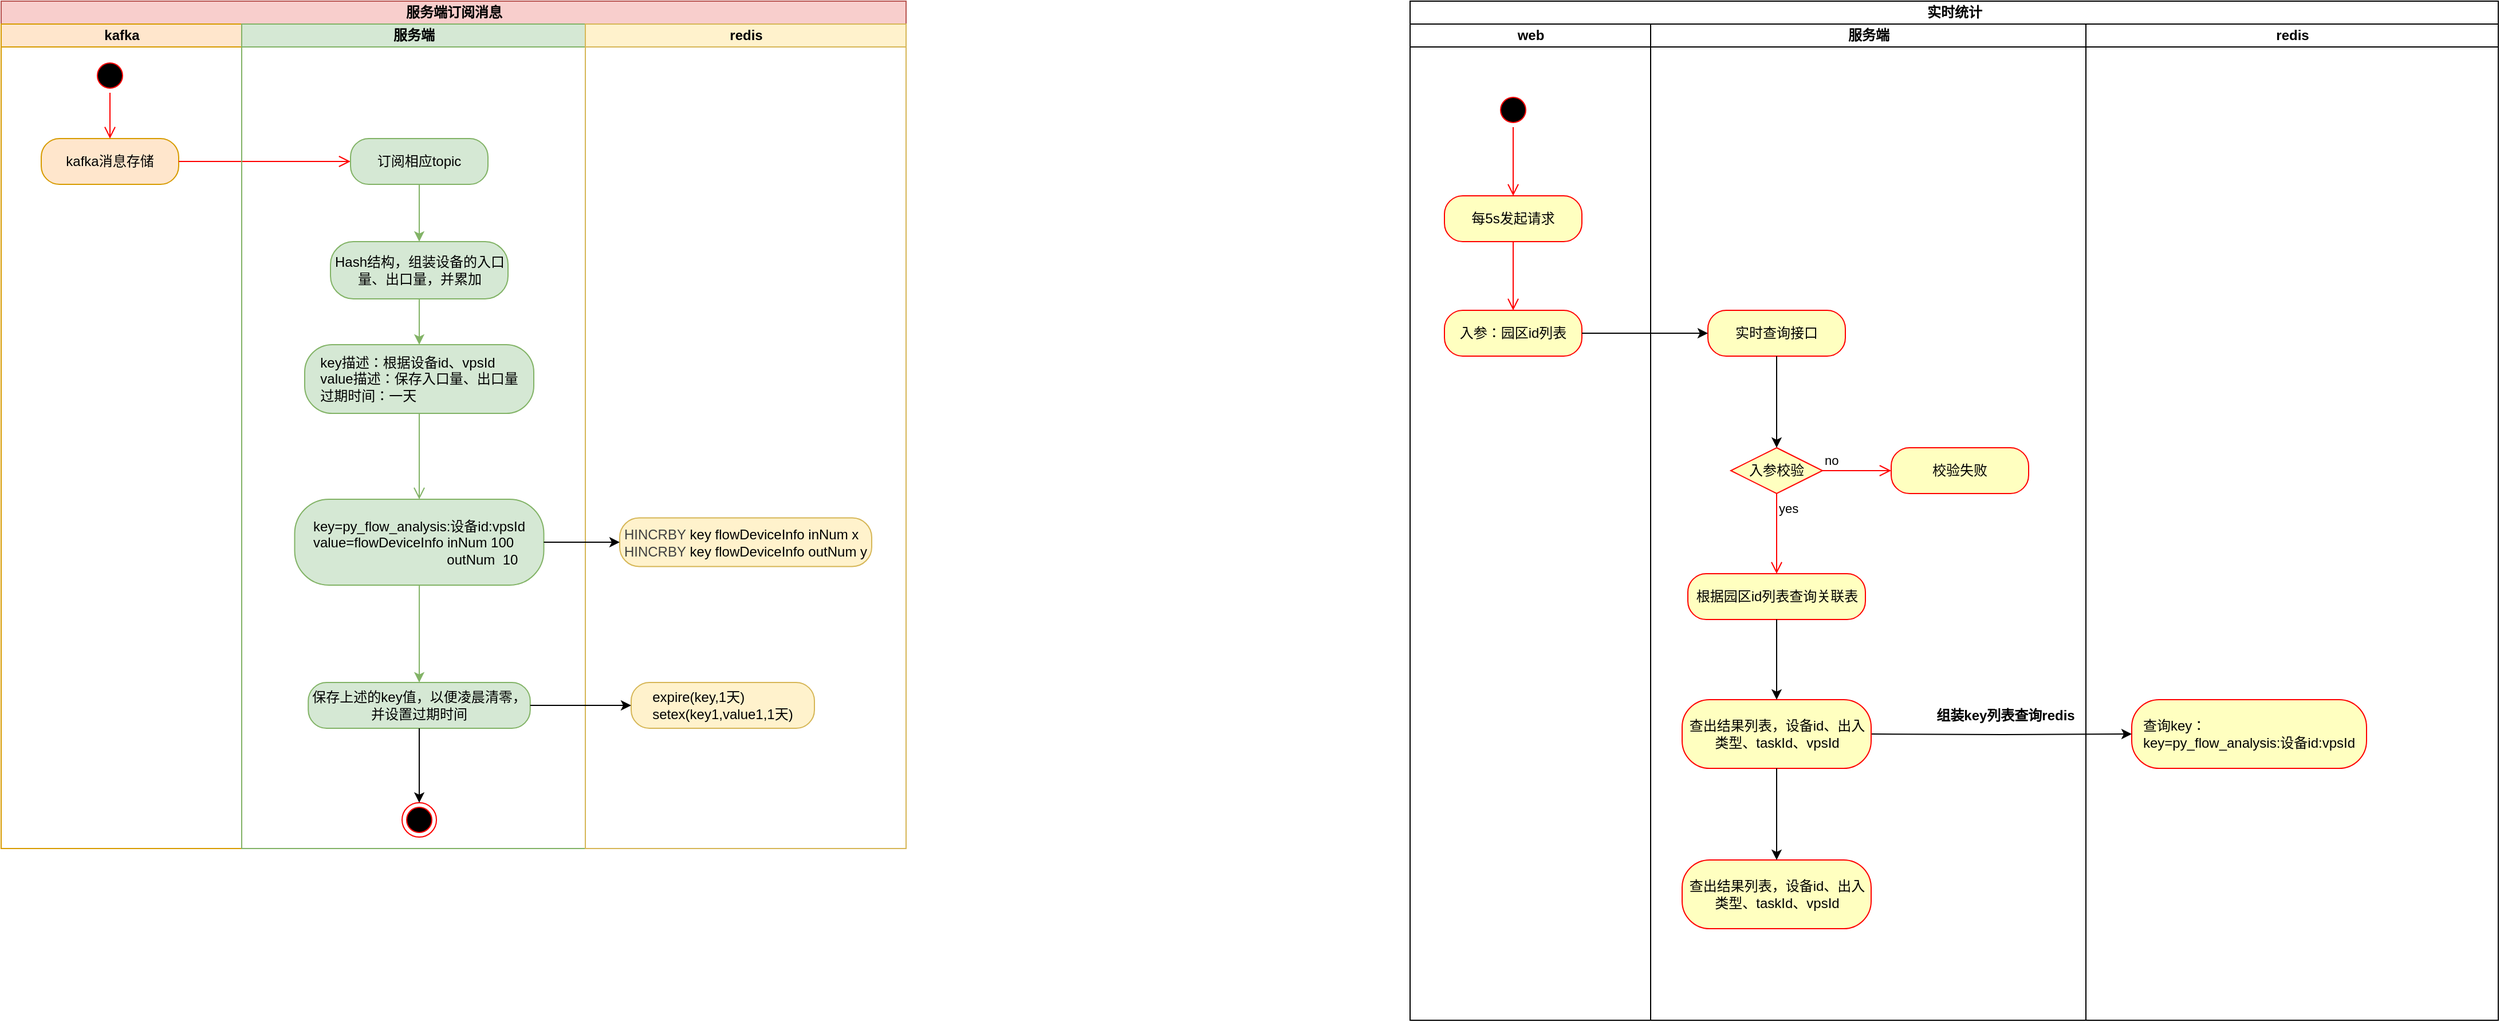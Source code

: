 <mxfile version="14.6.1" type="github">
  <diagram id="qJl6L_b8eQOdMOk2-5cf" name="Page-1">
    <mxGraphModel dx="2370" dy="377" grid="1" gridSize="10" guides="1" tooltips="1" connect="1" arrows="1" fold="1" page="1" pageScale="1" pageWidth="827" pageHeight="1169" math="0" shadow="0">
      <root>
        <mxCell id="0" />
        <mxCell id="1" parent="0" />
        <mxCell id="-hgWHhxbQMnMu8cg0Kyq-1" value="实时统计" style="swimlane;html=1;childLayout=stackLayout;resizeParent=1;resizeParentMax=0;startSize=20;" vertex="1" parent="1">
          <mxGeometry x="230" y="40" width="950" height="890" as="geometry" />
        </mxCell>
        <mxCell id="-hgWHhxbQMnMu8cg0Kyq-2" value="web" style="swimlane;html=1;startSize=20;" vertex="1" parent="-hgWHhxbQMnMu8cg0Kyq-1">
          <mxGeometry y="20" width="210" height="870" as="geometry" />
        </mxCell>
        <mxCell id="-hgWHhxbQMnMu8cg0Kyq-5" value="" style="ellipse;html=1;shape=startState;fillColor=#000000;strokeColor=#ff0000;" vertex="1" parent="-hgWHhxbQMnMu8cg0Kyq-2">
          <mxGeometry x="75" y="60" width="30" height="30" as="geometry" />
        </mxCell>
        <mxCell id="-hgWHhxbQMnMu8cg0Kyq-6" value="" style="edgeStyle=orthogonalEdgeStyle;html=1;verticalAlign=bottom;endArrow=open;endSize=8;strokeColor=#ff0000;" edge="1" source="-hgWHhxbQMnMu8cg0Kyq-5" parent="-hgWHhxbQMnMu8cg0Kyq-2">
          <mxGeometry relative="1" as="geometry">
            <mxPoint x="90" y="150" as="targetPoint" />
          </mxGeometry>
        </mxCell>
        <mxCell id="-hgWHhxbQMnMu8cg0Kyq-8" value="每5s发起请求" style="rounded=1;whiteSpace=wrap;html=1;arcSize=40;fontColor=#000000;fillColor=#ffffc0;strokeColor=#ff0000;" vertex="1" parent="-hgWHhxbQMnMu8cg0Kyq-2">
          <mxGeometry x="30" y="150" width="120" height="40" as="geometry" />
        </mxCell>
        <mxCell id="-hgWHhxbQMnMu8cg0Kyq-10" value="入参：园区id列表" style="rounded=1;whiteSpace=wrap;html=1;arcSize=40;fontColor=#000000;fillColor=#ffffc0;strokeColor=#ff0000;" vertex="1" parent="-hgWHhxbQMnMu8cg0Kyq-2">
          <mxGeometry x="30.0" y="250.0" width="120" height="40" as="geometry" />
        </mxCell>
        <mxCell id="-hgWHhxbQMnMu8cg0Kyq-9" value="" style="edgeStyle=orthogonalEdgeStyle;html=1;verticalAlign=bottom;endArrow=open;endSize=8;strokeColor=#ff0000;" edge="1" source="-hgWHhxbQMnMu8cg0Kyq-8" parent="-hgWHhxbQMnMu8cg0Kyq-2" target="-hgWHhxbQMnMu8cg0Kyq-10">
          <mxGeometry relative="1" as="geometry">
            <mxPoint x="70" y="270" as="targetPoint" />
          </mxGeometry>
        </mxCell>
        <mxCell id="-hgWHhxbQMnMu8cg0Kyq-3" value="服务端" style="swimlane;html=1;startSize=20;" vertex="1" parent="-hgWHhxbQMnMu8cg0Kyq-1">
          <mxGeometry x="210" y="20" width="380" height="870" as="geometry" />
        </mxCell>
        <mxCell id="-hgWHhxbQMnMu8cg0Kyq-21" value="实时查询接口" style="rounded=1;whiteSpace=wrap;html=1;arcSize=40;fontColor=#000000;fillColor=#ffffc0;strokeColor=#ff0000;" vertex="1" parent="-hgWHhxbQMnMu8cg0Kyq-3">
          <mxGeometry x="50.0" y="250.0" width="120" height="40" as="geometry" />
        </mxCell>
        <mxCell id="-hgWHhxbQMnMu8cg0Kyq-27" value="入参校验" style="rhombus;whiteSpace=wrap;html=1;fillColor=#ffffc0;strokeColor=#ff0000;" vertex="1" parent="-hgWHhxbQMnMu8cg0Kyq-3">
          <mxGeometry x="70" y="370" width="80" height="40" as="geometry" />
        </mxCell>
        <mxCell id="-hgWHhxbQMnMu8cg0Kyq-28" value="no" style="edgeStyle=orthogonalEdgeStyle;html=1;align=left;verticalAlign=bottom;endArrow=open;endSize=8;strokeColor=#ff0000;" edge="1" source="-hgWHhxbQMnMu8cg0Kyq-27" parent="-hgWHhxbQMnMu8cg0Kyq-3">
          <mxGeometry x="-1" relative="1" as="geometry">
            <mxPoint x="210" y="390" as="targetPoint" />
          </mxGeometry>
        </mxCell>
        <mxCell id="-hgWHhxbQMnMu8cg0Kyq-29" value="yes" style="edgeStyle=orthogonalEdgeStyle;html=1;align=left;verticalAlign=top;endArrow=open;endSize=8;strokeColor=#ff0000;entryX=0.5;entryY=0;entryDx=0;entryDy=0;" edge="1" source="-hgWHhxbQMnMu8cg0Kyq-27" parent="-hgWHhxbQMnMu8cg0Kyq-3" target="-hgWHhxbQMnMu8cg0Kyq-32">
          <mxGeometry x="-1" relative="1" as="geometry">
            <mxPoint x="110" y="470" as="targetPoint" />
          </mxGeometry>
        </mxCell>
        <mxCell id="-hgWHhxbQMnMu8cg0Kyq-30" value="校验失败" style="rounded=1;whiteSpace=wrap;html=1;arcSize=40;fontColor=#000000;fillColor=#ffffc0;strokeColor=#ff0000;" vertex="1" parent="-hgWHhxbQMnMu8cg0Kyq-3">
          <mxGeometry x="210" y="370" width="120" height="40" as="geometry" />
        </mxCell>
        <mxCell id="-hgWHhxbQMnMu8cg0Kyq-32" value="根据园区id列表查询关联表" style="rounded=1;whiteSpace=wrap;html=1;arcSize=40;fontColor=#000000;fillColor=#ffffc0;strokeColor=#ff0000;" vertex="1" parent="-hgWHhxbQMnMu8cg0Kyq-3">
          <mxGeometry x="32.5" y="480" width="155" height="40" as="geometry" />
        </mxCell>
        <mxCell id="-hgWHhxbQMnMu8cg0Kyq-36" value="组装key列表查询redis" style="text;align=center;fontStyle=1;verticalAlign=middle;spacingLeft=3;spacingRight=3;strokeColor=none;rotatable=0;points=[[0,0.5],[1,0.5]];portConstraint=eastwest;" vertex="1" parent="-hgWHhxbQMnMu8cg0Kyq-3">
          <mxGeometry x="270" y="590" width="80" height="26" as="geometry" />
        </mxCell>
        <mxCell id="-hgWHhxbQMnMu8cg0Kyq-37" value="查出结果列表，设备id、出入类型、taskId、vpsId" style="rounded=1;whiteSpace=wrap;html=1;arcSize=40;fontColor=#000000;fillColor=#ffffc0;strokeColor=#ff0000;" vertex="1" parent="-hgWHhxbQMnMu8cg0Kyq-3">
          <mxGeometry x="27.5" y="590" width="165" height="60" as="geometry" />
        </mxCell>
        <mxCell id="-hgWHhxbQMnMu8cg0Kyq-38" value="" style="edgeStyle=orthogonalEdgeStyle;rounded=0;orthogonalLoop=1;jettySize=auto;html=1;" edge="1" parent="-hgWHhxbQMnMu8cg0Kyq-3" source="-hgWHhxbQMnMu8cg0Kyq-32" target="-hgWHhxbQMnMu8cg0Kyq-37">
          <mxGeometry relative="1" as="geometry" />
        </mxCell>
        <mxCell id="-hgWHhxbQMnMu8cg0Kyq-4" value="redis" style="swimlane;html=1;startSize=20;" vertex="1" parent="-hgWHhxbQMnMu8cg0Kyq-1">
          <mxGeometry x="590" y="20" width="360" height="870" as="geometry">
            <mxRectangle x="240" y="20" width="30" height="460" as="alternateBounds" />
          </mxGeometry>
        </mxCell>
        <mxCell id="-hgWHhxbQMnMu8cg0Kyq-34" value="&lt;div style=&quot;text-align: left&quot;&gt;查询key：&lt;/div&gt;&lt;span style=&quot;text-align: left&quot;&gt;key=py_flow_analysis:设备id:vpsId&lt;/span&gt;" style="rounded=1;whiteSpace=wrap;html=1;arcSize=40;fontColor=#000000;fillColor=#ffffc0;strokeColor=#ff0000;" vertex="1" parent="-hgWHhxbQMnMu8cg0Kyq-4">
          <mxGeometry x="40" y="590" width="205" height="60" as="geometry" />
        </mxCell>
        <mxCell id="-hgWHhxbQMnMu8cg0Kyq-22" value="" style="edgeStyle=orthogonalEdgeStyle;rounded=0;orthogonalLoop=1;jettySize=auto;html=1;" edge="1" parent="-hgWHhxbQMnMu8cg0Kyq-1" source="-hgWHhxbQMnMu8cg0Kyq-10" target="-hgWHhxbQMnMu8cg0Kyq-21">
          <mxGeometry relative="1" as="geometry" />
        </mxCell>
        <mxCell id="-hgWHhxbQMnMu8cg0Kyq-35" value="" style="edgeStyle=orthogonalEdgeStyle;rounded=0;orthogonalLoop=1;jettySize=auto;html=1;" edge="1" parent="-hgWHhxbQMnMu8cg0Kyq-1" target="-hgWHhxbQMnMu8cg0Kyq-34">
          <mxGeometry relative="1" as="geometry">
            <mxPoint x="403" y="640" as="sourcePoint" />
          </mxGeometry>
        </mxCell>
        <mxCell id="-hgWHhxbQMnMu8cg0Kyq-26" value="" style="edgeStyle=orthogonalEdgeStyle;rounded=0;orthogonalLoop=1;jettySize=auto;html=1;" edge="1" parent="1" source="-hgWHhxbQMnMu8cg0Kyq-21">
          <mxGeometry relative="1" as="geometry">
            <mxPoint x="550" y="430.0" as="targetPoint" />
          </mxGeometry>
        </mxCell>
        <mxCell id="-hgWHhxbQMnMu8cg0Kyq-43" value="服务端订阅消息" style="swimlane;html=1;childLayout=stackLayout;resizeParent=1;resizeParentMax=0;startSize=20;fillColor=#f8cecc;strokeColor=#b85450;" vertex="1" parent="1">
          <mxGeometry x="-1000" y="40" width="790" height="740" as="geometry" />
        </mxCell>
        <mxCell id="-hgWHhxbQMnMu8cg0Kyq-50" value="kafka" style="swimlane;html=1;startSize=20;fillColor=#ffe6cc;strokeColor=#d79b00;" vertex="1" parent="-hgWHhxbQMnMu8cg0Kyq-43">
          <mxGeometry y="20" width="210" height="720" as="geometry" />
        </mxCell>
        <mxCell id="-hgWHhxbQMnMu8cg0Kyq-69" value="kafka消息存储" style="rounded=1;whiteSpace=wrap;html=1;arcSize=40;fillColor=#ffe6cc;strokeColor=#d79b00;" vertex="1" parent="-hgWHhxbQMnMu8cg0Kyq-50">
          <mxGeometry x="35" y="100" width="120" height="40" as="geometry" />
        </mxCell>
        <mxCell id="-hgWHhxbQMnMu8cg0Kyq-79" value="" style="ellipse;html=1;shape=startState;fillColor=#000000;strokeColor=#ff0000;" vertex="1" parent="-hgWHhxbQMnMu8cg0Kyq-50">
          <mxGeometry x="80" y="30" width="30" height="30" as="geometry" />
        </mxCell>
        <mxCell id="-hgWHhxbQMnMu8cg0Kyq-80" value="" style="edgeStyle=orthogonalEdgeStyle;html=1;verticalAlign=bottom;endArrow=open;endSize=8;strokeColor=#ff0000;entryX=0.5;entryY=0;entryDx=0;entryDy=0;" edge="1" source="-hgWHhxbQMnMu8cg0Kyq-79" parent="-hgWHhxbQMnMu8cg0Kyq-50" target="-hgWHhxbQMnMu8cg0Kyq-69">
          <mxGeometry relative="1" as="geometry">
            <mxPoint x="95" y="120" as="targetPoint" />
          </mxGeometry>
        </mxCell>
        <mxCell id="-hgWHhxbQMnMu8cg0Kyq-70" value="" style="edgeStyle=orthogonalEdgeStyle;html=1;verticalAlign=bottom;endArrow=open;endSize=8;strokeColor=#ff0000;" edge="1" source="-hgWHhxbQMnMu8cg0Kyq-69" parent="-hgWHhxbQMnMu8cg0Kyq-43" target="-hgWHhxbQMnMu8cg0Kyq-71">
          <mxGeometry relative="1" as="geometry">
            <mxPoint x="510" y="140" as="targetPoint" />
          </mxGeometry>
        </mxCell>
        <mxCell id="-hgWHhxbQMnMu8cg0Kyq-60" value="服务端" style="swimlane;html=1;startSize=20;fillColor=#d5e8d4;strokeColor=#82b366;" vertex="1" parent="-hgWHhxbQMnMu8cg0Kyq-43">
          <mxGeometry x="210" y="20" width="300" height="720" as="geometry">
            <mxRectangle x="240" y="20" width="30" height="460" as="alternateBounds" />
          </mxGeometry>
        </mxCell>
        <mxCell id="-hgWHhxbQMnMu8cg0Kyq-61" value="&lt;div style=&quot;text-align: left&quot;&gt;&lt;span&gt;key=py_flow_analysis:设备id:vpsId&lt;/span&gt;&lt;br&gt;&lt;/div&gt;&lt;div style=&quot;text-align: left&quot;&gt;&lt;span&gt;value=flowDeviceInfo inNum 100&lt;/span&gt;&lt;/div&gt;&lt;div style=&quot;text-align: left&quot;&gt;&lt;span&gt;&amp;nbsp; &amp;nbsp; &amp;nbsp; &amp;nbsp; &amp;nbsp; &amp;nbsp; &amp;nbsp; &amp;nbsp; &amp;nbsp; &amp;nbsp; &amp;nbsp; &amp;nbsp; &amp;nbsp; &amp;nbsp; &amp;nbsp; &amp;nbsp; &amp;nbsp; &amp;nbsp;outNum&amp;nbsp; 10&lt;br&gt;&lt;/span&gt;&lt;/div&gt;" style="rounded=1;whiteSpace=wrap;html=1;arcSize=40;fillColor=#d5e8d4;strokeColor=#82b366;" vertex="1" parent="-hgWHhxbQMnMu8cg0Kyq-60">
          <mxGeometry x="46.25" y="415" width="217.5" height="75" as="geometry" />
        </mxCell>
        <mxCell id="-hgWHhxbQMnMu8cg0Kyq-63" value="" style="edgeStyle=orthogonalEdgeStyle;html=1;verticalAlign=bottom;endArrow=open;endSize=8;strokeColor=#82b366;entryX=0.5;entryY=0;entryDx=0;entryDy=0;exitX=0.5;exitY=1;exitDx=0;exitDy=0;fillColor=#d5e8d4;" edge="1" parent="-hgWHhxbQMnMu8cg0Kyq-60" source="-hgWHhxbQMnMu8cg0Kyq-74" target="-hgWHhxbQMnMu8cg0Kyq-61">
          <mxGeometry relative="1" as="geometry">
            <mxPoint x="162.5" y="520" as="targetPoint" />
            <mxPoint x="162.5" y="490.0" as="sourcePoint" />
          </mxGeometry>
        </mxCell>
        <mxCell id="-hgWHhxbQMnMu8cg0Kyq-74" value="&lt;div style=&quot;text-align: left&quot;&gt;key描述：根据设备id、vpsId&lt;/div&gt;&lt;span&gt;&lt;div style=&quot;text-align: left&quot;&gt;value描述：保存入口量、出口量&lt;/div&gt;&lt;div style=&quot;text-align: left&quot;&gt;过期时间：一天&lt;/div&gt;&lt;/span&gt;" style="rounded=1;whiteSpace=wrap;html=1;arcSize=40;fillColor=#d5e8d4;strokeColor=#82b366;" vertex="1" parent="-hgWHhxbQMnMu8cg0Kyq-60">
          <mxGeometry x="55" y="280" width="200" height="60" as="geometry" />
        </mxCell>
        <mxCell id="-hgWHhxbQMnMu8cg0Kyq-71" value="订阅相应topic" style="rounded=1;whiteSpace=wrap;html=1;arcSize=40;fillColor=#d5e8d4;strokeColor=#82b366;" vertex="1" parent="-hgWHhxbQMnMu8cg0Kyq-60">
          <mxGeometry x="95" y="100" width="120" height="40" as="geometry" />
        </mxCell>
        <mxCell id="-hgWHhxbQMnMu8cg0Kyq-72" value="&lt;span style=&quot;text-align: left&quot;&gt;Hash结构，&lt;/span&gt;组装设备的入口量、出口量，并累加" style="rounded=1;whiteSpace=wrap;html=1;arcSize=40;fillColor=#d5e8d4;strokeColor=#82b366;" vertex="1" parent="-hgWHhxbQMnMu8cg0Kyq-60">
          <mxGeometry x="77.51" y="190" width="155" height="50" as="geometry" />
        </mxCell>
        <mxCell id="-hgWHhxbQMnMu8cg0Kyq-75" value="" style="edgeStyle=orthogonalEdgeStyle;rounded=0;orthogonalLoop=1;jettySize=auto;html=1;fillColor=#d5e8d4;strokeColor=#82b366;" edge="1" parent="-hgWHhxbQMnMu8cg0Kyq-60" source="-hgWHhxbQMnMu8cg0Kyq-72" target="-hgWHhxbQMnMu8cg0Kyq-74">
          <mxGeometry relative="1" as="geometry" />
        </mxCell>
        <mxCell id="-hgWHhxbQMnMu8cg0Kyq-73" value="" style="edgeStyle=orthogonalEdgeStyle;rounded=0;orthogonalLoop=1;jettySize=auto;html=1;fillColor=#d5e8d4;strokeColor=#82b366;" edge="1" parent="-hgWHhxbQMnMu8cg0Kyq-60" source="-hgWHhxbQMnMu8cg0Kyq-71" target="-hgWHhxbQMnMu8cg0Kyq-72">
          <mxGeometry relative="1" as="geometry" />
        </mxCell>
        <mxCell id="-hgWHhxbQMnMu8cg0Kyq-81" value="&lt;div&gt;保存上述的key值，以便凌晨清零，并设置过期时间&lt;/div&gt;" style="rounded=1;whiteSpace=wrap;html=1;arcSize=40;fillColor=#d5e8d4;strokeColor=#82b366;align=center;" vertex="1" parent="-hgWHhxbQMnMu8cg0Kyq-60">
          <mxGeometry x="58.13" y="575" width="193.75" height="40" as="geometry" />
        </mxCell>
        <mxCell id="-hgWHhxbQMnMu8cg0Kyq-82" value="" style="edgeStyle=orthogonalEdgeStyle;rounded=0;orthogonalLoop=1;jettySize=auto;html=1;fillColor=#d5e8d4;strokeColor=#82b366;" edge="1" parent="-hgWHhxbQMnMu8cg0Kyq-60" source="-hgWHhxbQMnMu8cg0Kyq-61" target="-hgWHhxbQMnMu8cg0Kyq-81">
          <mxGeometry relative="1" as="geometry" />
        </mxCell>
        <mxCell id="-hgWHhxbQMnMu8cg0Kyq-85" value="" style="ellipse;html=1;shape=endState;fillColor=#000000;strokeColor=#ff0000;" vertex="1" parent="-hgWHhxbQMnMu8cg0Kyq-60">
          <mxGeometry x="140.01" y="680" width="30" height="30" as="geometry" />
        </mxCell>
        <mxCell id="-hgWHhxbQMnMu8cg0Kyq-84" value="" style="edgeStyle=orthogonalEdgeStyle;rounded=0;orthogonalLoop=1;jettySize=auto;html=1;entryX=0.5;entryY=0;entryDx=0;entryDy=0;" edge="1" parent="-hgWHhxbQMnMu8cg0Kyq-60" source="-hgWHhxbQMnMu8cg0Kyq-81" target="-hgWHhxbQMnMu8cg0Kyq-85">
          <mxGeometry relative="1" as="geometry">
            <mxPoint x="155.005" y="690" as="targetPoint" />
          </mxGeometry>
        </mxCell>
        <mxCell id="-hgWHhxbQMnMu8cg0Kyq-64" value="redis" style="swimlane;html=1;startSize=20;fillColor=#fff2cc;strokeColor=#d6b656;" vertex="1" parent="-hgWHhxbQMnMu8cg0Kyq-43">
          <mxGeometry x="510" y="20" width="280" height="720" as="geometry">
            <mxRectangle x="240" y="20" width="30" height="460" as="alternateBounds" />
          </mxGeometry>
        </mxCell>
        <mxCell id="-hgWHhxbQMnMu8cg0Kyq-76" value="&lt;div style=&quot;text-align: left&quot;&gt;&lt;span style=&quot;color: rgb(64 , 64 , 64) ; font-family: , &amp;#34;menlo&amp;#34; , &amp;#34;monaco&amp;#34; , &amp;#34;consolas&amp;#34; , &amp;#34;liberation mono&amp;#34; , &amp;#34;courier new&amp;#34; , &amp;#34;courier&amp;#34; , monospace&quot;&gt;HINCRBY&amp;nbsp;&lt;/span&gt;key flowDeviceInfo&amp;nbsp;inNum x&lt;/div&gt;&lt;div style=&quot;text-align: left&quot;&gt;&lt;span style=&quot;color: rgb(64 , 64 , 64)&quot;&gt;HINCRBY&amp;nbsp;&lt;/span&gt;key flowDeviceInfo outNum y&lt;br&gt;&lt;/div&gt;" style="rounded=1;whiteSpace=wrap;html=1;arcSize=40;fillColor=#fff2cc;strokeColor=#d6b656;" vertex="1" parent="-hgWHhxbQMnMu8cg0Kyq-64">
          <mxGeometry x="30" y="431.25" width="220" height="42.5" as="geometry" />
        </mxCell>
        <mxCell id="-hgWHhxbQMnMu8cg0Kyq-89" value="&lt;div style=&quot;text-align: left&quot;&gt;expire(key,1天)&lt;br&gt;&lt;/div&gt;&lt;div style=&quot;text-align: left&quot;&gt;setex(key1,value1,1天)&lt;/div&gt;" style="rounded=1;whiteSpace=wrap;html=1;arcSize=40;fillColor=#fff2cc;strokeColor=#d6b656;" vertex="1" parent="-hgWHhxbQMnMu8cg0Kyq-64">
          <mxGeometry x="40" y="575" width="160" height="40" as="geometry" />
        </mxCell>
        <mxCell id="-hgWHhxbQMnMu8cg0Kyq-77" value="" style="edgeStyle=orthogonalEdgeStyle;rounded=0;orthogonalLoop=1;jettySize=auto;html=1;" edge="1" parent="-hgWHhxbQMnMu8cg0Kyq-43" source="-hgWHhxbQMnMu8cg0Kyq-61" target="-hgWHhxbQMnMu8cg0Kyq-76">
          <mxGeometry relative="1" as="geometry" />
        </mxCell>
        <mxCell id="-hgWHhxbQMnMu8cg0Kyq-87" value="" style="edgeStyle=orthogonalEdgeStyle;rounded=0;orthogonalLoop=1;jettySize=auto;html=1;entryX=0;entryY=0.5;entryDx=0;entryDy=0;exitX=1;exitY=0.5;exitDx=0;exitDy=0;" edge="1" parent="-hgWHhxbQMnMu8cg0Kyq-43" target="-hgWHhxbQMnMu8cg0Kyq-89" source="-hgWHhxbQMnMu8cg0Kyq-81">
          <mxGeometry relative="1" as="geometry">
            <mxPoint x="462" y="610" as="sourcePoint" />
            <mxPoint x="550" y="615" as="targetPoint" />
          </mxGeometry>
        </mxCell>
        <mxCell id="-hgWHhxbQMnMu8cg0Kyq-90" value="查出结果列表，设备id、出入类型、taskId、vpsId" style="rounded=1;whiteSpace=wrap;html=1;arcSize=40;fontColor=#000000;fillColor=#ffffc0;strokeColor=#ff0000;" vertex="1" parent="1">
          <mxGeometry x="467.5" y="790" width="165" height="60" as="geometry" />
        </mxCell>
        <mxCell id="-hgWHhxbQMnMu8cg0Kyq-91" value="" style="edgeStyle=orthogonalEdgeStyle;rounded=0;orthogonalLoop=1;jettySize=auto;html=1;" edge="1" parent="1" source="-hgWHhxbQMnMu8cg0Kyq-37" target="-hgWHhxbQMnMu8cg0Kyq-90">
          <mxGeometry relative="1" as="geometry" />
        </mxCell>
      </root>
    </mxGraphModel>
  </diagram>
</mxfile>

